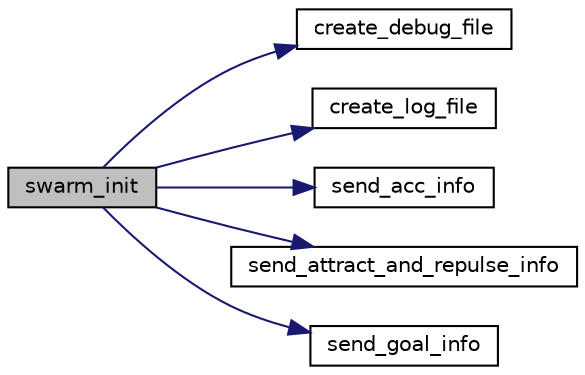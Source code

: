 digraph "swarm_init"
{
 // LATEX_PDF_SIZE
  edge [fontname="Helvetica",fontsize="10",labelfontname="Helvetica",labelfontsize="10"];
  node [fontname="Helvetica",fontsize="10",shape=record];
  rankdir="LR";
  Node1 [label="swarm_init",height=0.2,width=0.4,color="black", fillcolor="grey75", style="filled", fontcolor="black",tooltip=" "];
  Node1 -> Node2 [color="midnightblue",fontsize="10",style="solid",fontname="Helvetica"];
  Node2 [label="create_debug_file",height=0.2,width=0.4,color="black", fillcolor="white", style="filled",URL="$att_rep_8c.html#ab11b4a32add3106f4451131eca617211",tooltip=" "];
  Node1 -> Node3 [color="midnightblue",fontsize="10",style="solid",fontname="Helvetica"];
  Node3 [label="create_log_file",height=0.2,width=0.4,color="black", fillcolor="white", style="filled",URL="$att_rep_8c.html#aef5695019735805928d35cb8323d2195",tooltip=" "];
  Node1 -> Node4 [color="midnightblue",fontsize="10",style="solid",fontname="Helvetica"];
  Node4 [label="send_acc_info",height=0.2,width=0.4,color="black", fillcolor="white", style="filled",URL="$att_rep_8c.html#a5e1f0a68ca606764e90073c13a7625c7",tooltip=" "];
  Node1 -> Node5 [color="midnightblue",fontsize="10",style="solid",fontname="Helvetica"];
  Node5 [label="send_attract_and_repulse_info",height=0.2,width=0.4,color="black", fillcolor="white", style="filled",URL="$att_rep_8c.html#a76a5f80ec5945935a1269ef0a7d8d57f",tooltip=" "];
  Node1 -> Node6 [color="midnightblue",fontsize="10",style="solid",fontname="Helvetica"];
  Node6 [label="send_goal_info",height=0.2,width=0.4,color="black", fillcolor="white", style="filled",URL="$att_rep_8c.html#a16e2fc6ece81cee16ebc00bae02ae9dc",tooltip=" "];
}
